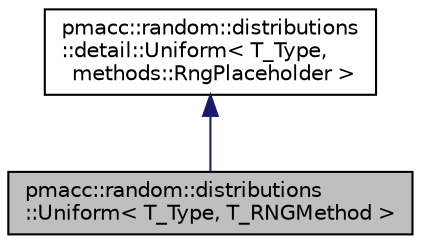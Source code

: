 digraph "pmacc::random::distributions::Uniform&lt; T_Type, T_RNGMethod &gt;"
{
 // LATEX_PDF_SIZE
  edge [fontname="Helvetica",fontsize="10",labelfontname="Helvetica",labelfontsize="10"];
  node [fontname="Helvetica",fontsize="10",shape=record];
  Node1 [label="pmacc::random::distributions\l::Uniform\< T_Type, T_RNGMethod \>",height=0.2,width=0.4,color="black", fillcolor="grey75", style="filled", fontcolor="black",tooltip="Returns a random, uniformly distributed value of the given type."];
  Node2 -> Node1 [dir="back",color="midnightblue",fontsize="10",style="solid",fontname="Helvetica"];
  Node2 [label="pmacc::random::distributions\l::detail::Uniform\< T_Type,\l methods::RngPlaceholder \>",height=0.2,width=0.4,color="black", fillcolor="white", style="filled",URL="$classpmacc_1_1random_1_1distributions_1_1detail_1_1_uniform.html",tooltip=" "];
}
